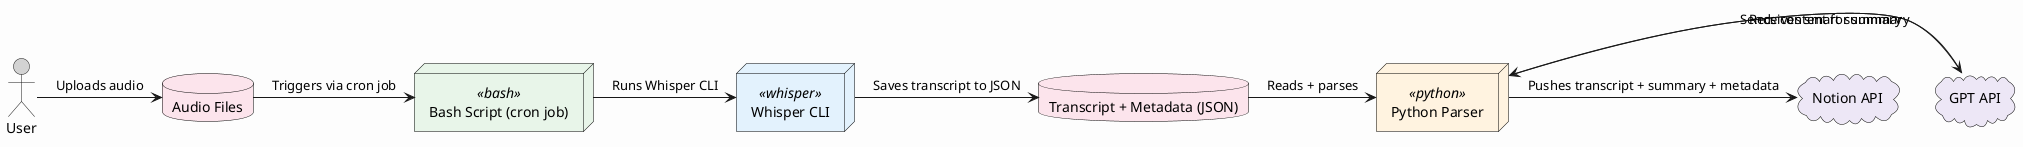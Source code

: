 
@startuml WhisperToNotionPipeline

skinparam backgroundColor #fdfdfd
skinparam node {
  BackgroundColor<<bash>> #e8f5e9
  BackgroundColor<<whisper>> #e3f2fd
  BackgroundColor<<python>> #fff3e0
  BorderColor black
}
skinparam database {
  BackgroundColor #fce4ec
  BorderColor black
}
skinparam cloud {
  BackgroundColor #ede7f6
  BorderColor black
}

actor User #lightgray
database "Audio Files" as Audio
node "Bash Script (cron job)" as Bash <<bash>>
node "Whisper CLI" as Whisper <<whisper>>
node "Python Parser" as Python <<python>>
database "Transcript + Metadata (JSON)" as JSON
cloud "GPT API" as GPT
cloud "Notion API" as Notion

User -> Audio : Uploads audio
Audio -> Bash : Triggers via cron job
Bash -> Whisper : Runs Whisper CLI
Whisper -> JSON : Saves transcript to JSON
JSON -> Python : Reads + parses
Python -> GPT : Sends content for summary
GPT -> Python : Receives smart summary
Python -> Notion : Pushes transcript + summary + metadata

@enduml
